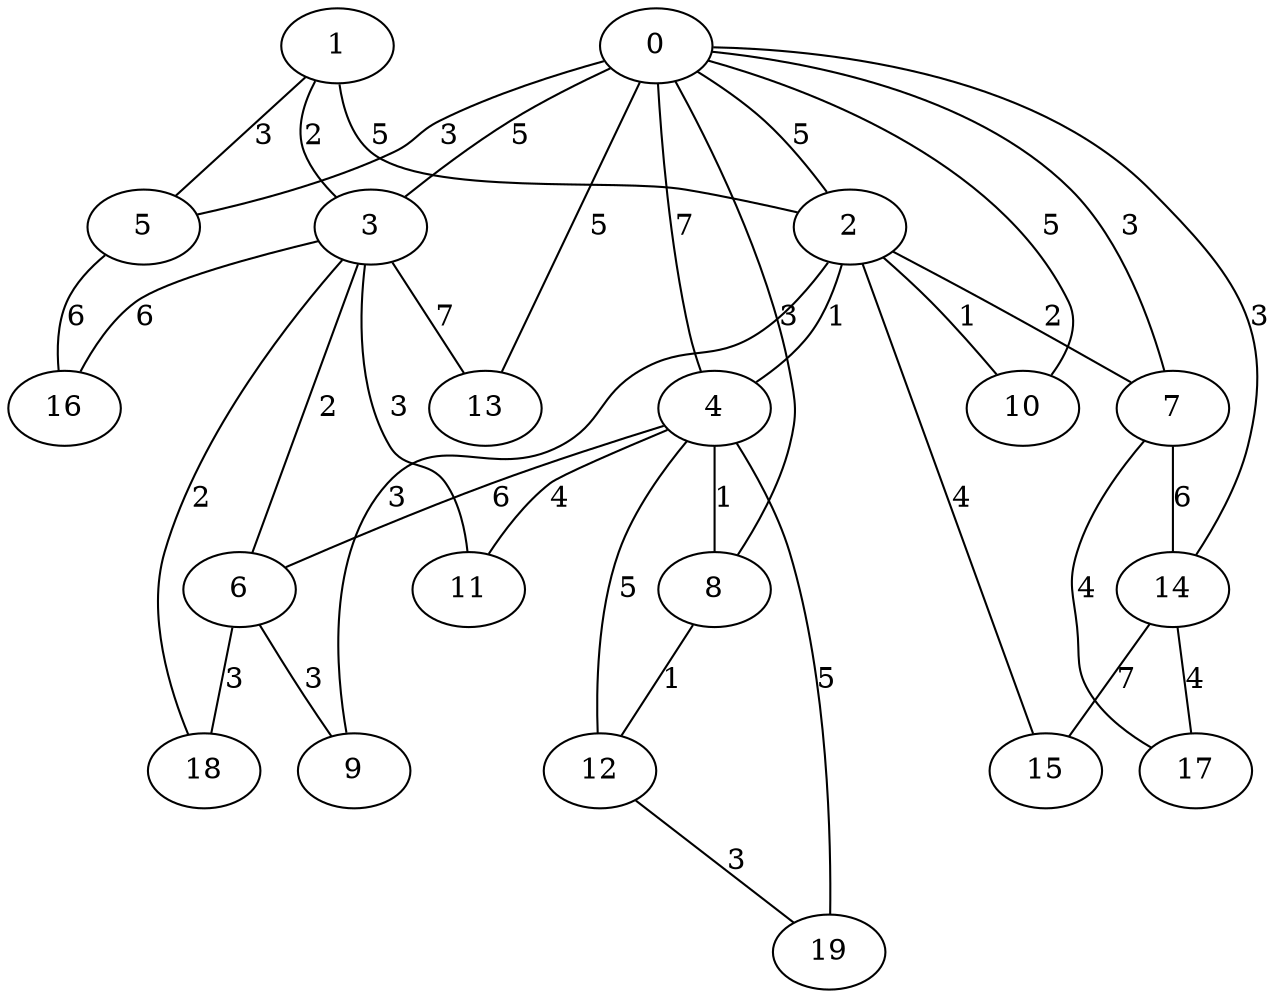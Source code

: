 graph g {
  0 [ habit = 3, size = 374, x = 5, y = 4 ]
  1 [ habit = 4, size = 208, x = 7, y = 4 ]
  2 [ habit = 2, size = 173, x = 4, y = 5 ]
  3 [ habit = 5, size = 319, x = 8, y = 5 ]
  4 [ habit = 3, size = 480, x = 4, y = 7 ]
  5 [ habit = 5, size = 428, x = 7, y = 3 ]
  6 [ habit = 9, size = 465, x = 8, y = 7 ]
  7 [ habit = 9, size = 360, x = 3, y = 3 ]
  8 [ habit = 1, size = 357, x = 3, y = 7 ]
  9 [ habit = 2, size = 118, x = 6, y = 7 ]
  10 [ habit = 8, size = 462, x = 4, y = 3 ]
  11 [ habit = 9, size = 484, x = 7, y = 8 ]
  12 [ habit = 3, size = 136, x = 2, y = 8 ]
  13 [ base = 1, habit = 4, size = 173, x = 7, y = 2 ]
  14 [ habit = 6, size = 100, x = 3, y = 2 ]
  15 [ base = 2, habit = 5, size = 263, x = 1, y = 5 ]
  16 [ habit = 9, size = 315, x = 10, y = 3 ]
  17 [ habit = 1, size = 458, x = 1, y = 1 ]
  18 [ habit = 7, size = 400, x = 9, y = 7 ]
  19 [ habit = 8, size = 227, x = 3, y = 10 ]

  0 -- 2 [ label = 5, weight = 5 ]
  0 -- 3 [ label = 5, weight = 5 ]
  0 -- 4 [ label = 7, weight = 7 ]
  0 -- 5 [ label = 3, weight = 3 ]
  0 -- 7 [ label = 3, weight = 3 ]
  0 -- 8 [ label = 3, weight = 3 ]
  0 -- 10 [ label = 5, weight = 5 ]
  0 -- 13 [ label = 5, weight = 5 ]
  0 -- 14 [ label = 3, weight = 3 ]
  1 -- 2 [ label = 5, weight = 5 ]
  1 -- 3 [ label = 2, weight = 2 ]
  1 -- 5 [ label = 3, weight = 3 ]
  2 -- 9 [ label = 3, weight = 3 ]
  2 -- 15 [ label = 4, weight = 4 ]
  2 -- 4 [ label = 1, weight = 1 ]
  2 -- 10 [ label = 1, weight = 1 ]
  2 -- 7 [ label = 2, weight = 2 ]
  3 -- 16 [ label = 6, weight = 6 ]
  3 -- 11 [ label = 3, weight = 3 ]
  3 -- 13 [ label = 7, weight = 7 ]
  3 -- 6 [ label = 2, weight = 2 ]
  3 -- 18 [ label = 2, weight = 2 ]
  4 -- 8 [ label = 1, weight = 1 ]
  4 -- 12 [ label = 5, weight = 5 ]
  4 -- 11 [ label = 4, weight = 4 ]
  4 -- 6 [ label = 6, weight = 6 ]
  4 -- 19 [ label = 5, weight = 5 ]
  5 -- 16 [ label = 6, weight = 6 ]
  6 -- 9 [ label = 3, weight = 3 ]
  6 -- 18 [ label = 3, weight = 3 ]
  7 -- 14 [ label = 6, weight = 6 ]
  7 -- 17 [ label = 4, weight = 4 ]
  8 -- 12 [ label = 1, weight = 1 ]
  12 -- 19 [ label = 3, weight = 3 ]
  14 -- 15 [ label = 7, weight = 7 ]
  14 -- 17 [ label = 4, weight = 4 ]
}
